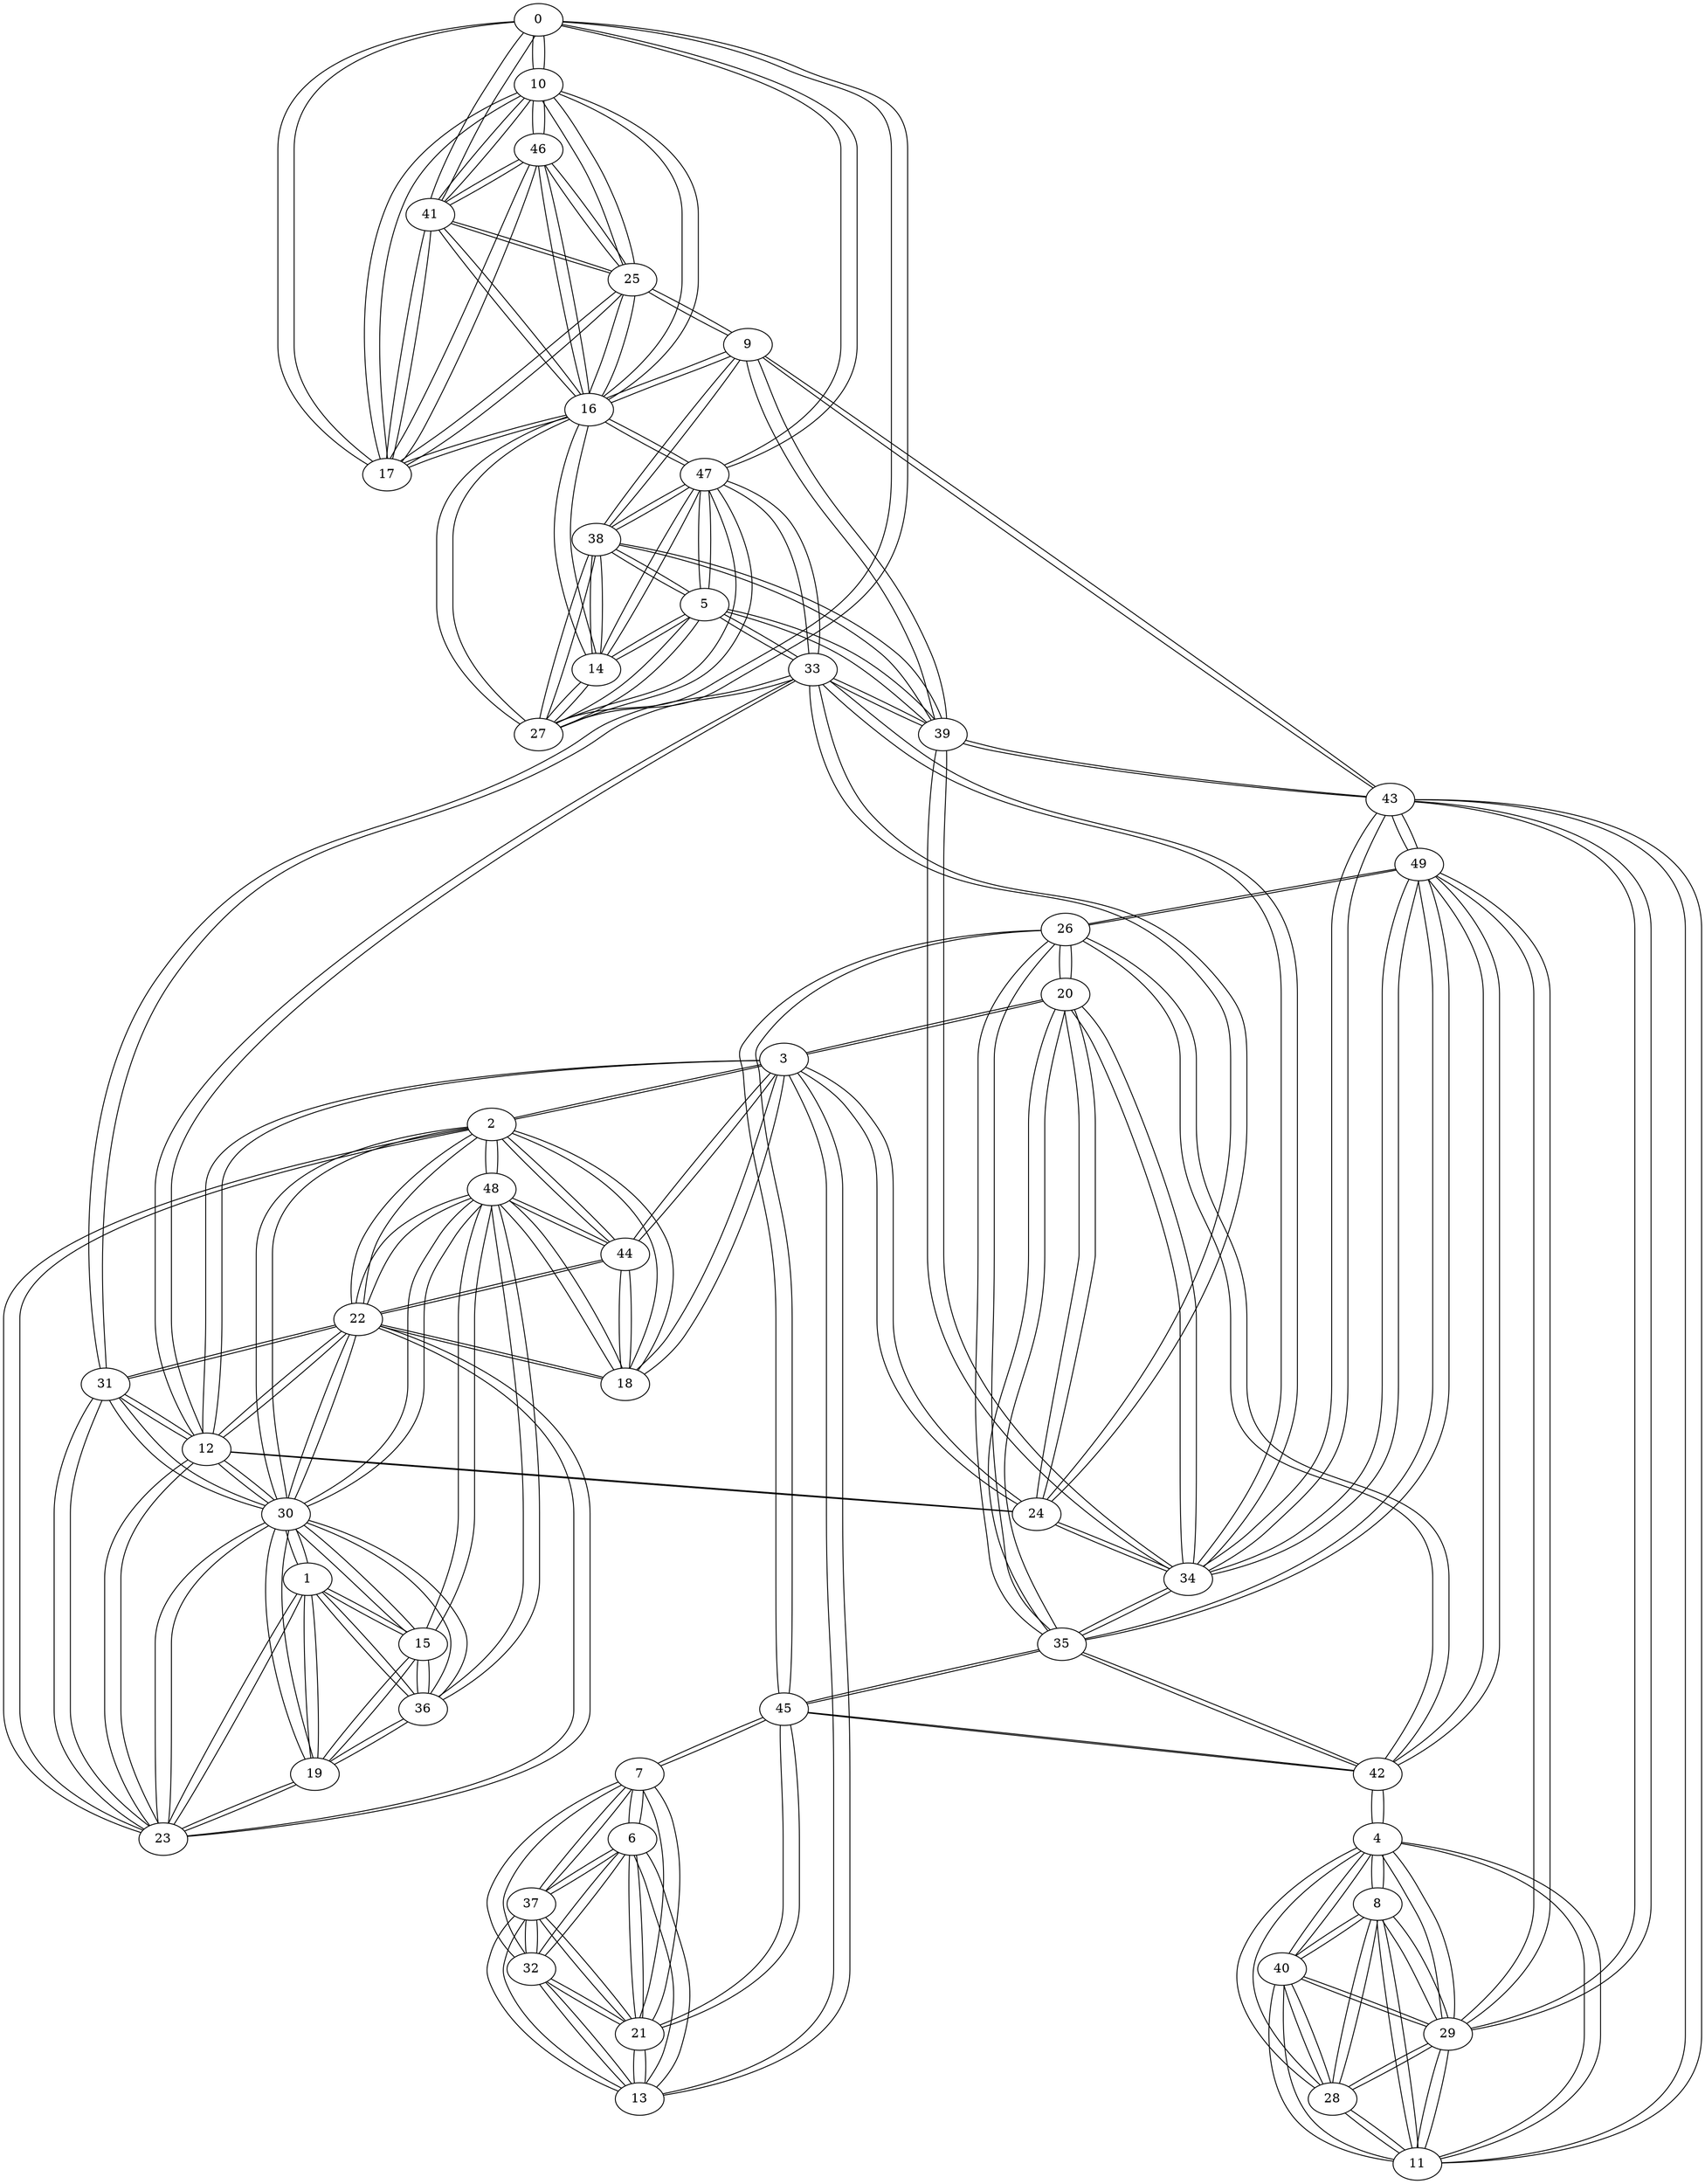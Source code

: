 graph Grafo {
	0 [label=0]
	1 [label=1]
	2 [label=2]
	3 [label=3]
	4 [label=4]
	5 [label=5]
	6 [label=6]
	7 [label=7]
	8 [label=8]
	9 [label=9]
	10 [label=10]
	11 [label=11]
	12 [label=12]
	13 [label=13]
	14 [label=14]
	15 [label=15]
	16 [label=16]
	17 [label=17]
	18 [label=18]
	19 [label=19]
	20 [label=20]
	21 [label=21]
	22 [label=22]
	23 [label=23]
	24 [label=24]
	25 [label=25]
	26 [label=26]
	27 [label=27]
	28 [label=28]
	29 [label=29]
	30 [label=30]
	31 [label=31]
	32 [label=32]
	33 [label=33]
	34 [label=34]
	35 [label=35]
	36 [label=36]
	37 [label=37]
	38 [label=38]
	39 [label=39]
	40 [label=40]
	41 [label=41]
	42 [label=42]
	43 [label=43]
	44 [label=44]
	45 [label=45]
	46 [label=46]
	47 [label=47]
	48 [label=48]
	49 [label=49]
	0 -- 17
	0 -- 27
	0 -- 41
	0 -- 10
	0 -- 47
	1 -- 19
	1 -- 15
	1 -- 36
	1 -- 30
	1 -- 23
	2 -- 18
	2 -- 44
	2 -- 48
	2 -- 22
	2 -- 3
	2 -- 23
	2 -- 30
	3 -- 2
	3 -- 24
	3 -- 12
	3 -- 44
	3 -- 20
	3 -- 13
	3 -- 18
	4 -- 29
	4 -- 42
	4 -- 11
	4 -- 40
	4 -- 8
	4 -- 28
	5 -- 33
	5 -- 47
	5 -- 14
	5 -- 27
	5 -- 39
	5 -- 38
	6 -- 21
	6 -- 7
	6 -- 32
	6 -- 37
	6 -- 13
	7 -- 6
	7 -- 21
	7 -- 32
	7 -- 37
	7 -- 45
	8 -- 4
	8 -- 28
	8 -- 40
	8 -- 11
	8 -- 29
	9 -- 25
	9 -- 38
	9 -- 16
	9 -- 43
	9 -- 39
	10 -- 0
	10 -- 41
	10 -- 16
	10 -- 17
	10 -- 25
	10 -- 46
	11 -- 4
	11 -- 8
	11 -- 29
	11 -- 40
	11 -- 28
	11 -- 43
	12 -- 3
	12 -- 22
	12 -- 23
	12 -- 24
	12 -- 30
	12 -- 31
	12 -- 33
	13 -- 6
	13 -- 37
	13 -- 3
	13 -- 21
	13 -- 32
	14 -- 5
	14 -- 47
	14 -- 27
	14 -- 38
	14 -- 16
	15 -- 1
	15 -- 19
	15 -- 36
	15 -- 30
	15 -- 48
	16 -- 9
	16 -- 10
	16 -- 14
	16 -- 25
	16 -- 41
	16 -- 47
	16 -- 17
	16 -- 27
	16 -- 46
	17 -- 0
	17 -- 10
	17 -- 41
	17 -- 46
	17 -- 16
	17 -- 25
	18 -- 2
	18 -- 44
	18 -- 48
	18 -- 3
	18 -- 22
	19 -- 1
	19 -- 15
	19 -- 36
	19 -- 30
	19 -- 23
	20 -- 3
	20 -- 24
	20 -- 34
	20 -- 35
	20 -- 26
	21 -- 6
	21 -- 7
	21 -- 13
	21 -- 37
	21 -- 45
	21 -- 32
	22 -- 2
	22 -- 12
	22 -- 18
	22 -- 23
	22 -- 30
	22 -- 31
	22 -- 44
	22 -- 48
	23 -- 1
	23 -- 12
	23 -- 19
	23 -- 22
	23 -- 30
	23 -- 31
	23 -- 2
	24 -- 3
	24 -- 12
	24 -- 20
	24 -- 34
	24 -- 33
	25 -- 9
	25 -- 10
	25 -- 16
	25 -- 17
	25 -- 41
	25 -- 46
	26 -- 20
	26 -- 35
	26 -- 49
	26 -- 42
	26 -- 45
	27 -- 0
	27 -- 5
	27 -- 14
	27 -- 47
	27 -- 38
	27 -- 16
	28 -- 8
	28 -- 11
	28 -- 40
	28 -- 29
	28 -- 4
	29 -- 4
	29 -- 8
	29 -- 11
	29 -- 28
	29 -- 49
	29 -- 40
	29 -- 43
	30 -- 1
	30 -- 12
	30 -- 15
	30 -- 19
	30 -- 22
	30 -- 23
	30 -- 31
	30 -- 2
	30 -- 36
	30 -- 48
	31 -- 22
	31 -- 23
	31 -- 30
	31 -- 12
	31 -- 33
	32 -- 6
	32 -- 7
	32 -- 13
	32 -- 21
	32 -- 37
	33 -- 5
	33 -- 24
	33 -- 31
	33 -- 34
	33 -- 12
	33 -- 47
	33 -- 39
	34 -- 20
	34 -- 24
	34 -- 33
	34 -- 39
	34 -- 49
	34 -- 35
	34 -- 43
	35 -- 20
	35 -- 26
	35 -- 49
	35 -- 45
	35 -- 34
	35 -- 42
	36 -- 1
	36 -- 15
	36 -- 19
	36 -- 48
	36 -- 30
	37 -- 6
	37 -- 7
	37 -- 13
	37 -- 21
	37 -- 32
	38 -- 9
	38 -- 14
	38 -- 27
	38 -- 47
	38 -- 39
	38 -- 5
	39 -- 5
	39 -- 9
	39 -- 34
	39 -- 38
	39 -- 43
	39 -- 33
	40 -- 4
	40 -- 8
	40 -- 11
	40 -- 28
	40 -- 29
	41 -- 0
	41 -- 10
	41 -- 16
	41 -- 17
	41 -- 25
	41 -- 46
	42 -- 4
	42 -- 26
	42 -- 45
	42 -- 35
	42 -- 49
	43 -- 9
	43 -- 39
	43 -- 49
	43 -- 34
	43 -- 29
	43 -- 11
	44 -- 2
	44 -- 3
	44 -- 18
	44 -- 48
	44 -- 22
	45 -- 7
	45 -- 21
	45 -- 26
	45 -- 35
	45 -- 42
	46 -- 10
	46 -- 17
	46 -- 25
	46 -- 41
	46 -- 16
	47 -- 0
	47 -- 5
	47 -- 14
	47 -- 16
	47 -- 27
	47 -- 33
	47 -- 38
	48 -- 2
	48 -- 15
	48 -- 18
	48 -- 36
	48 -- 44
	48 -- 22
	48 -- 30
	49 -- 26
	49 -- 29
	49 -- 34
	49 -- 35
	49 -- 42
	49 -- 43
}
